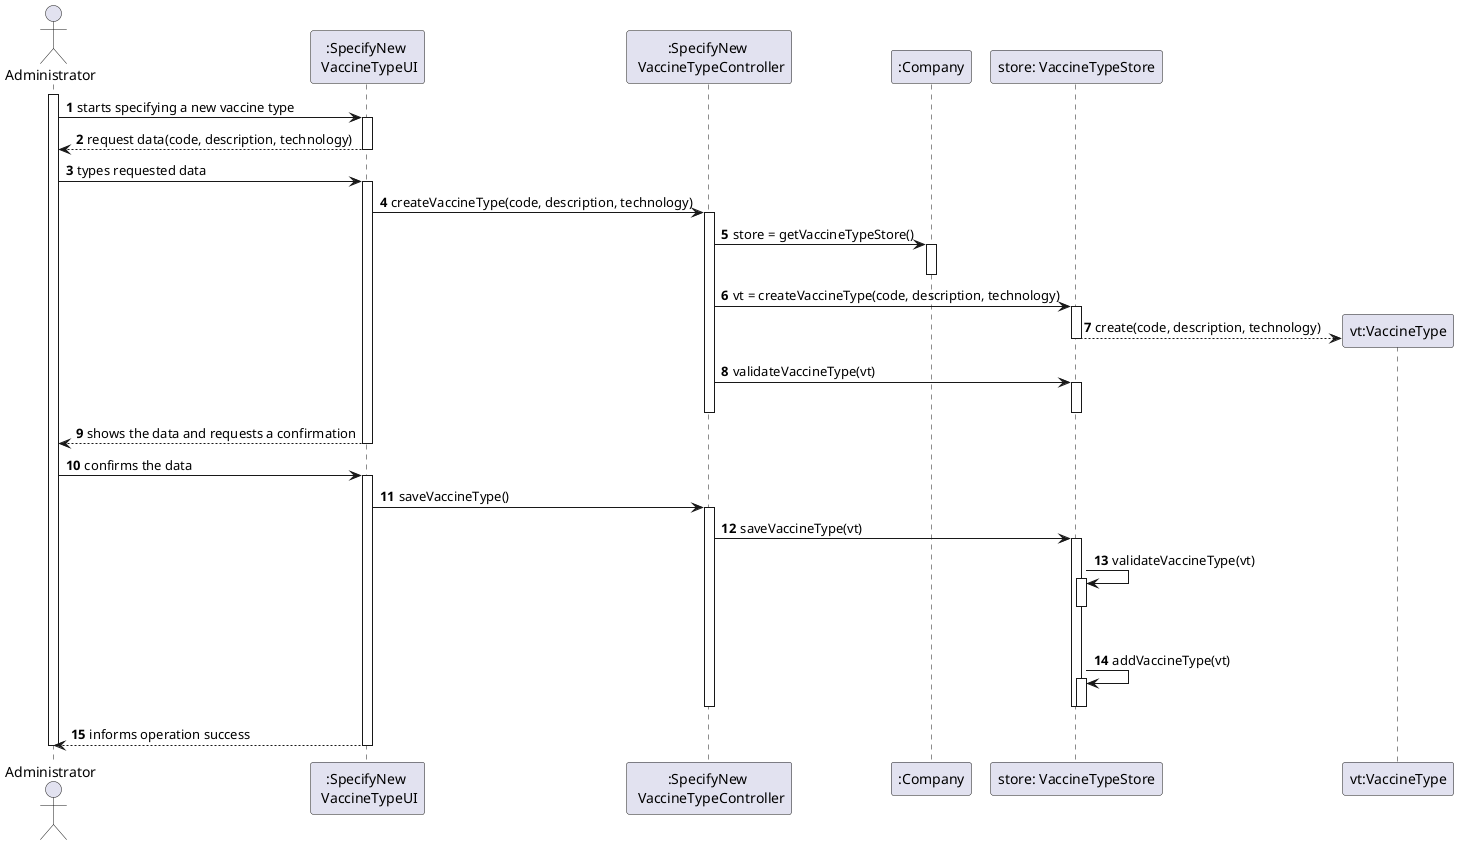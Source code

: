 @startuml
autonumber
actor "Administrator" as ADM

participant ":SpecifyNew \n VaccineTypeUI" as UI
participant ":SpecifyNew \n VaccineTypeController" as CTRL
participant ":Company" as CMP
participant "store: VaccineTypeStore" as VTS
participant "vt:VaccineType" as VT

activate ADM
ADM -> UI : starts specifying a new vaccine type
activate UI
UI --> ADM : request data(code, description, technology)
deactivate UI

ADM -> UI : types requested data
activate UI

UI -> CTRL : createVaccineType(code, description, technology)
activate CTRL

CTRL -> CMP : store = getVaccineTypeStore()
activate CMP
deactivate CMP

CTRL -> VTS : vt = createVaccineType(code, description, technology)
activate VTS
VTS --> VT** : create(code, description, technology)
deactivate VTS

CTRL -> VTS : validateVaccineType(vt)
activate VTS
deactivate VTS

deactivate CMP
deactivate CTRL

UI --> ADM : shows the data and requests a confirmation
deactivate UI

ADM -> UI : confirms the data
activate UI
UI -> CTRL : saveVaccineType()
activate CTRL

CTRL -> VTS : saveVaccineType(vt)
activate VTS

VTS -> VTS: validateVaccineType(vt)
activate VTS
deactivate VTS
|||
VTS -> VTS: addVaccineType(vt)
activate VTS
deactivate VTS

deactivate VTS
deactivate CTRL
UI --> ADM : informs operation success
deactivate UI
deactivate ADM

@enduml